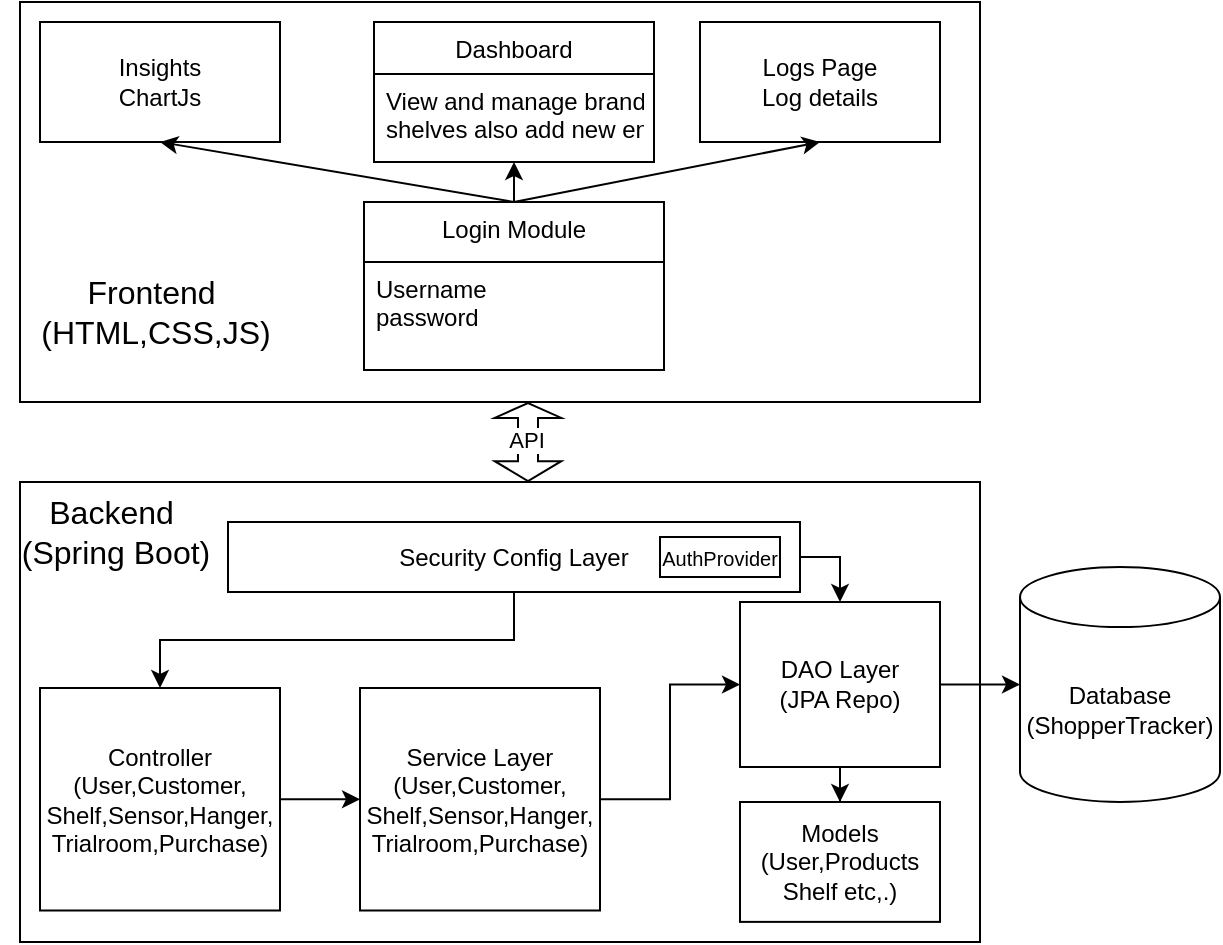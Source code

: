 <mxfile version="24.7.17">
  <diagram id="C5RBs43oDa-KdzZeNtuy" name="Page-1">
    <mxGraphModel dx="880" dy="434" grid="1" gridSize="10" guides="1" tooltips="1" connect="1" arrows="1" fold="1" page="1" pageScale="1" pageWidth="827" pageHeight="1169" math="0" shadow="0">
      <root>
        <mxCell id="WIyWlLk6GJQsqaUBKTNV-0" />
        <mxCell id="WIyWlLk6GJQsqaUBKTNV-1" parent="WIyWlLk6GJQsqaUBKTNV-0" />
        <mxCell id="KbAVaOLCOC8fgSEtVhAz-41" value="Database&lt;div&gt;(ShopperTracker)&lt;/div&gt;" style="shape=cylinder3;whiteSpace=wrap;html=1;boundedLbl=1;backgroundOutline=1;size=15;" parent="WIyWlLk6GJQsqaUBKTNV-1" vertex="1">
          <mxGeometry x="618" y="312.56" width="100" height="117.38" as="geometry" />
        </mxCell>
        <mxCell id="KbAVaOLCOC8fgSEtVhAz-26" value="" style="rounded=0;whiteSpace=wrap;html=1;" parent="WIyWlLk6GJQsqaUBKTNV-1" vertex="1">
          <mxGeometry x="118" y="30" width="480" height="200" as="geometry" />
        </mxCell>
        <mxCell id="KbAVaOLCOC8fgSEtVhAz-4" value="Login Module" style="swimlane;fontStyle=0;align=center;verticalAlign=top;childLayout=stackLayout;horizontal=1;startSize=30;horizontalStack=0;resizeParent=1;resizeLast=0;collapsible=1;marginBottom=0;rounded=0;shadow=0;strokeWidth=1;movable=1;resizable=1;rotatable=1;deletable=1;editable=1;locked=0;connectable=1;" parent="WIyWlLk6GJQsqaUBKTNV-1" vertex="1">
          <mxGeometry x="290" y="130" width="150" height="84" as="geometry">
            <mxRectangle x="130" y="380" width="160" height="26" as="alternateBounds" />
          </mxGeometry>
        </mxCell>
        <mxCell id="KbAVaOLCOC8fgSEtVhAz-5" value="Username&#xa;password" style="text;align=left;verticalAlign=top;spacingLeft=4;spacingRight=4;overflow=hidden;rotatable=1;points=[[0,0.5],[1,0.5]];portConstraint=eastwest;movable=1;resizable=1;deletable=1;editable=1;locked=0;connectable=1;" parent="KbAVaOLCOC8fgSEtVhAz-4" vertex="1">
          <mxGeometry y="30" width="150" height="54" as="geometry" />
        </mxCell>
        <mxCell id="KbAVaOLCOC8fgSEtVhAz-9" value="Insights&lt;div&gt;ChartJs&lt;/div&gt;" style="rounded=0;whiteSpace=wrap;html=1;" parent="WIyWlLk6GJQsqaUBKTNV-1" vertex="1">
          <mxGeometry x="128" y="40" width="120" height="60" as="geometry" />
        </mxCell>
        <mxCell id="KbAVaOLCOC8fgSEtVhAz-10" value="Logs Page&lt;div&gt;Log details&lt;/div&gt;" style="rounded=0;whiteSpace=wrap;html=1;" parent="WIyWlLk6GJQsqaUBKTNV-1" vertex="1">
          <mxGeometry x="458" y="40" width="120" height="60" as="geometry" />
        </mxCell>
        <mxCell id="KbAVaOLCOC8fgSEtVhAz-16" value="" style="endArrow=classic;html=1;rounded=0;entryX=0.5;entryY=1;entryDx=0;entryDy=0;exitX=0.5;exitY=0;exitDx=0;exitDy=0;" parent="WIyWlLk6GJQsqaUBKTNV-1" source="KbAVaOLCOC8fgSEtVhAz-4" target="KbAVaOLCOC8fgSEtVhAz-9" edge="1">
          <mxGeometry width="50" height="50" relative="1" as="geometry">
            <mxPoint x="28" y="120" as="sourcePoint" />
            <mxPoint x="78" y="70" as="targetPoint" />
          </mxGeometry>
        </mxCell>
        <mxCell id="KbAVaOLCOC8fgSEtVhAz-17" value="" style="endArrow=classic;html=1;rounded=0;exitX=0.5;exitY=0;exitDx=0;exitDy=0;entryX=0.5;entryY=1;entryDx=0;entryDy=0;" parent="WIyWlLk6GJQsqaUBKTNV-1" source="KbAVaOLCOC8fgSEtVhAz-4" target="KbAVaOLCOC8fgSEtVhAz-10" edge="1">
          <mxGeometry width="50" height="50" relative="1" as="geometry">
            <mxPoint x="58" y="100" as="sourcePoint" />
            <mxPoint x="108" y="50" as="targetPoint" />
          </mxGeometry>
        </mxCell>
        <mxCell id="KbAVaOLCOC8fgSEtVhAz-19" value="Dashboard" style="swimlane;fontStyle=0;align=center;verticalAlign=top;childLayout=stackLayout;horizontal=1;startSize=26;horizontalStack=0;resizeParent=1;resizeLast=0;collapsible=1;marginBottom=0;rounded=0;shadow=0;strokeWidth=1;movable=1;resizable=1;rotatable=1;deletable=1;editable=1;locked=0;connectable=1;" parent="WIyWlLk6GJQsqaUBKTNV-1" vertex="1">
          <mxGeometry x="295" y="40" width="140" height="70" as="geometry">
            <mxRectangle x="130" y="380" width="160" height="26" as="alternateBounds" />
          </mxGeometry>
        </mxCell>
        <mxCell id="KbAVaOLCOC8fgSEtVhAz-20" value="View and manage brands, &#xa;shelves also add new entites." style="text;align=left;verticalAlign=top;spacingLeft=4;spacingRight=4;overflow=hidden;rotatable=1;points=[[0,0.5],[1,0.5]];portConstraint=eastwest;movable=1;resizable=1;deletable=1;editable=1;locked=0;connectable=1;" parent="KbAVaOLCOC8fgSEtVhAz-19" vertex="1">
          <mxGeometry y="26" width="140" height="44" as="geometry" />
        </mxCell>
        <mxCell id="KbAVaOLCOC8fgSEtVhAz-24" value="" style="endArrow=classic;html=1;rounded=0;entryX=0.5;entryY=1;entryDx=0;entryDy=0;exitX=0.5;exitY=0;exitDx=0;exitDy=0;" parent="WIyWlLk6GJQsqaUBKTNV-1" source="KbAVaOLCOC8fgSEtVhAz-4" target="KbAVaOLCOC8fgSEtVhAz-19" edge="1">
          <mxGeometry width="50" height="50" relative="1" as="geometry">
            <mxPoint x="408" y="110" as="sourcePoint" />
            <mxPoint x="458" y="60" as="targetPoint" />
          </mxGeometry>
        </mxCell>
        <mxCell id="KbAVaOLCOC8fgSEtVhAz-27" value="&lt;font style=&quot;font-size: 16px;&quot;&gt;Frontend&amp;nbsp;&lt;/font&gt;&lt;div style=&quot;font-size: 16px;&quot;&gt;&lt;font style=&quot;font-size: 16px;&quot;&gt;(HTML,CSS,JS&lt;span style=&quot;background-color: initial;&quot;&gt;)&lt;/span&gt;&lt;/font&gt;&lt;/div&gt;" style="text;html=1;align=center;verticalAlign=middle;whiteSpace=wrap;rounded=0;" parent="WIyWlLk6GJQsqaUBKTNV-1" vertex="1">
          <mxGeometry x="138" y="160" width="96" height="50" as="geometry" />
        </mxCell>
        <mxCell id="KbAVaOLCOC8fgSEtVhAz-28" value="" style="rounded=0;whiteSpace=wrap;html=1;" parent="WIyWlLk6GJQsqaUBKTNV-1" vertex="1">
          <mxGeometry x="118" y="270" width="480" height="230" as="geometry" />
        </mxCell>
        <mxCell id="KbAVaOLCOC8fgSEtVhAz-30" value="&lt;font style=&quot;font-size: 16px;&quot;&gt;Backend&amp;nbsp;&lt;/font&gt;&lt;div style=&quot;font-size: 16px;&quot;&gt;&lt;font style=&quot;font-size: 16px;&quot;&gt;(Spring Boot&lt;span style=&quot;background-color: initial;&quot;&gt;)&lt;/span&gt;&lt;/font&gt;&lt;/div&gt;" style="text;html=1;align=center;verticalAlign=middle;whiteSpace=wrap;rounded=0;" parent="WIyWlLk6GJQsqaUBKTNV-1" vertex="1">
          <mxGeometry x="108" y="270" width="116" height="50" as="geometry" />
        </mxCell>
        <mxCell id="njP_B5CA0C5bg6Z4Q5IA-1" style="edgeStyle=orthogonalEdgeStyle;rounded=0;orthogonalLoop=1;jettySize=auto;html=1;entryX=0.5;entryY=0;entryDx=0;entryDy=0;exitX=1;exitY=0.5;exitDx=0;exitDy=0;" parent="WIyWlLk6GJQsqaUBKTNV-1" source="KbAVaOLCOC8fgSEtVhAz-31" target="KbAVaOLCOC8fgSEtVhAz-33" edge="1">
          <mxGeometry relative="1" as="geometry" />
        </mxCell>
        <mxCell id="njP_B5CA0C5bg6Z4Q5IA-7" style="edgeStyle=orthogonalEdgeStyle;rounded=0;orthogonalLoop=1;jettySize=auto;html=1;entryX=0.5;entryY=0;entryDx=0;entryDy=0;" parent="WIyWlLk6GJQsqaUBKTNV-1" source="KbAVaOLCOC8fgSEtVhAz-31" target="KbAVaOLCOC8fgSEtVhAz-34" edge="1">
          <mxGeometry relative="1" as="geometry" />
        </mxCell>
        <mxCell id="KbAVaOLCOC8fgSEtVhAz-31" value="Security Config Layer" style="rounded=0;whiteSpace=wrap;html=1;" parent="WIyWlLk6GJQsqaUBKTNV-1" vertex="1">
          <mxGeometry x="222" y="290" width="286" height="35" as="geometry" />
        </mxCell>
        <mxCell id="KbAVaOLCOC8fgSEtVhAz-48" value="" style="edgeStyle=orthogonalEdgeStyle;rounded=0;orthogonalLoop=1;jettySize=auto;html=1;" parent="WIyWlLk6GJQsqaUBKTNV-1" source="KbAVaOLCOC8fgSEtVhAz-32" target="KbAVaOLCOC8fgSEtVhAz-33" edge="1">
          <mxGeometry relative="1" as="geometry" />
        </mxCell>
        <mxCell id="KbAVaOLCOC8fgSEtVhAz-32" value="Service Layer&lt;div&gt;(User,Customer,&lt;/div&gt;&lt;div&gt;Shelf,Sensor,Hanger,&lt;/div&gt;&lt;div&gt;Trialroom,Purchase)&lt;/div&gt;" style="rounded=0;whiteSpace=wrap;html=1;" parent="WIyWlLk6GJQsqaUBKTNV-1" vertex="1">
          <mxGeometry x="288" y="373" width="120" height="111.25" as="geometry" />
        </mxCell>
        <mxCell id="njP_B5CA0C5bg6Z4Q5IA-4" style="edgeStyle=orthogonalEdgeStyle;rounded=0;orthogonalLoop=1;jettySize=auto;html=1;" parent="WIyWlLk6GJQsqaUBKTNV-1" source="KbAVaOLCOC8fgSEtVhAz-33" target="KbAVaOLCOC8fgSEtVhAz-41" edge="1">
          <mxGeometry relative="1" as="geometry" />
        </mxCell>
        <mxCell id="b3Wxb6O21fgit-A_NAcN-1" value="" style="edgeStyle=orthogonalEdgeStyle;rounded=0;orthogonalLoop=1;jettySize=auto;html=1;" parent="WIyWlLk6GJQsqaUBKTNV-1" source="KbAVaOLCOC8fgSEtVhAz-33" target="b3Wxb6O21fgit-A_NAcN-0" edge="1">
          <mxGeometry relative="1" as="geometry" />
        </mxCell>
        <mxCell id="KbAVaOLCOC8fgSEtVhAz-33" value="&lt;div&gt;DAO Layer&lt;/div&gt;&lt;div&gt;(JPA Repo)&lt;/div&gt;" style="rounded=0;whiteSpace=wrap;html=1;" parent="WIyWlLk6GJQsqaUBKTNV-1" vertex="1">
          <mxGeometry x="478" y="330" width="100" height="82.5" as="geometry" />
        </mxCell>
        <mxCell id="KbAVaOLCOC8fgSEtVhAz-47" value="" style="edgeStyle=orthogonalEdgeStyle;rounded=0;orthogonalLoop=1;jettySize=auto;html=1;" parent="WIyWlLk6GJQsqaUBKTNV-1" source="KbAVaOLCOC8fgSEtVhAz-34" target="KbAVaOLCOC8fgSEtVhAz-32" edge="1">
          <mxGeometry relative="1" as="geometry" />
        </mxCell>
        <mxCell id="KbAVaOLCOC8fgSEtVhAz-34" value="Controller&lt;div&gt;(User,Customer,&lt;/div&gt;&lt;div&gt;Shelf,Sensor,Hanger,&lt;/div&gt;&lt;div&gt;Trialroom,Purchase)&lt;/div&gt;" style="rounded=0;whiteSpace=wrap;html=1;" parent="WIyWlLk6GJQsqaUBKTNV-1" vertex="1">
          <mxGeometry x="128" y="373" width="120" height="111.25" as="geometry" />
        </mxCell>
        <mxCell id="njP_B5CA0C5bg6Z4Q5IA-8" value="&lt;font style=&quot;font-size: 10px;&quot;&gt;AuthProvider&lt;/font&gt;" style="rounded=0;whiteSpace=wrap;html=1;" parent="WIyWlLk6GJQsqaUBKTNV-1" vertex="1">
          <mxGeometry x="438" y="297.5" width="60" height="20" as="geometry" />
        </mxCell>
        <mxCell id="njP_B5CA0C5bg6Z4Q5IA-13" value="" style="shape=flexArrow;endArrow=classic;startArrow=classic;html=1;rounded=0;exitX=0.5;exitY=0;exitDx=0;exitDy=0;endWidth=22.308;endSize=2.154;startWidth=22.308;startSize=2.973;" parent="WIyWlLk6GJQsqaUBKTNV-1" edge="1">
          <mxGeometry width="100" height="100" relative="1" as="geometry">
            <mxPoint x="372" y="270" as="sourcePoint" />
            <mxPoint x="372" y="230" as="targetPoint" />
          </mxGeometry>
        </mxCell>
        <mxCell id="njP_B5CA0C5bg6Z4Q5IA-19" value="API" style="edgeLabel;html=1;align=center;verticalAlign=middle;resizable=0;points=[];" parent="njP_B5CA0C5bg6Z4Q5IA-13" vertex="1" connectable="0">
          <mxGeometry x="0.069" y="2" relative="1" as="geometry">
            <mxPoint x="1" as="offset" />
          </mxGeometry>
        </mxCell>
        <mxCell id="b3Wxb6O21fgit-A_NAcN-0" value="Models&lt;div&gt;(User,Products&lt;/div&gt;&lt;div&gt;Shelf etc,.)&lt;/div&gt;" style="rounded=0;whiteSpace=wrap;html=1;" parent="WIyWlLk6GJQsqaUBKTNV-1" vertex="1">
          <mxGeometry x="478" y="430" width="100" height="59.94" as="geometry" />
        </mxCell>
      </root>
    </mxGraphModel>
  </diagram>
</mxfile>
